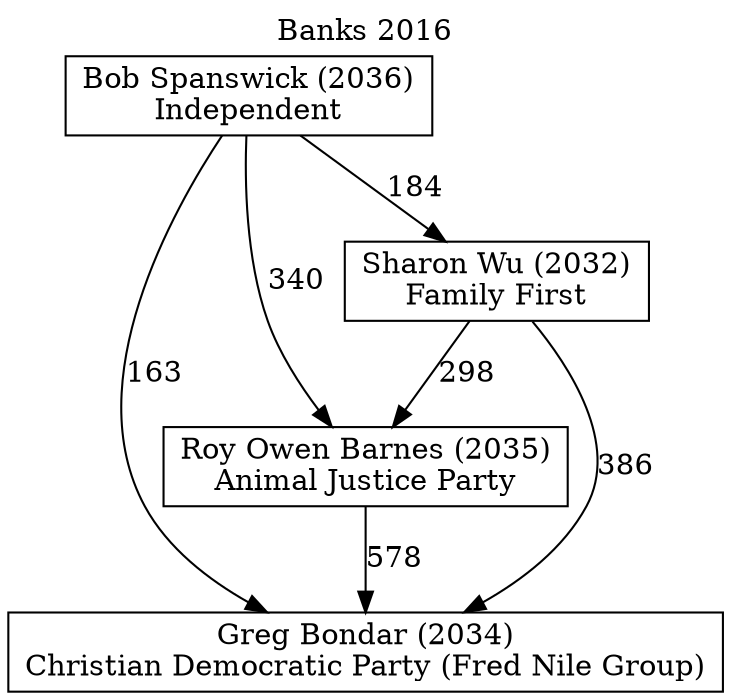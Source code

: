 // House preference flow
digraph "Greg Bondar (2034)_Banks_2016" {
	graph [label="Banks 2016" labelloc=t mclimit=2]
	node [shape=box]
	"Greg Bondar (2034)" [label="Greg Bondar (2034)
Christian Democratic Party (Fred Nile Group)"]
	"Roy Owen Barnes (2035)" [label="Roy Owen Barnes (2035)
Animal Justice Party"]
	"Sharon Wu (2032)" [label="Sharon Wu (2032)
Family First"]
	"Bob Spanswick (2036)" [label="Bob Spanswick (2036)
Independent"]
	"Roy Owen Barnes (2035)" -> "Greg Bondar (2034)" [label=578]
	"Sharon Wu (2032)" -> "Roy Owen Barnes (2035)" [label=298]
	"Bob Spanswick (2036)" -> "Sharon Wu (2032)" [label=184]
	"Sharon Wu (2032)" -> "Greg Bondar (2034)" [label=386]
	"Bob Spanswick (2036)" -> "Greg Bondar (2034)" [label=163]
	"Bob Spanswick (2036)" -> "Roy Owen Barnes (2035)" [label=340]
}
